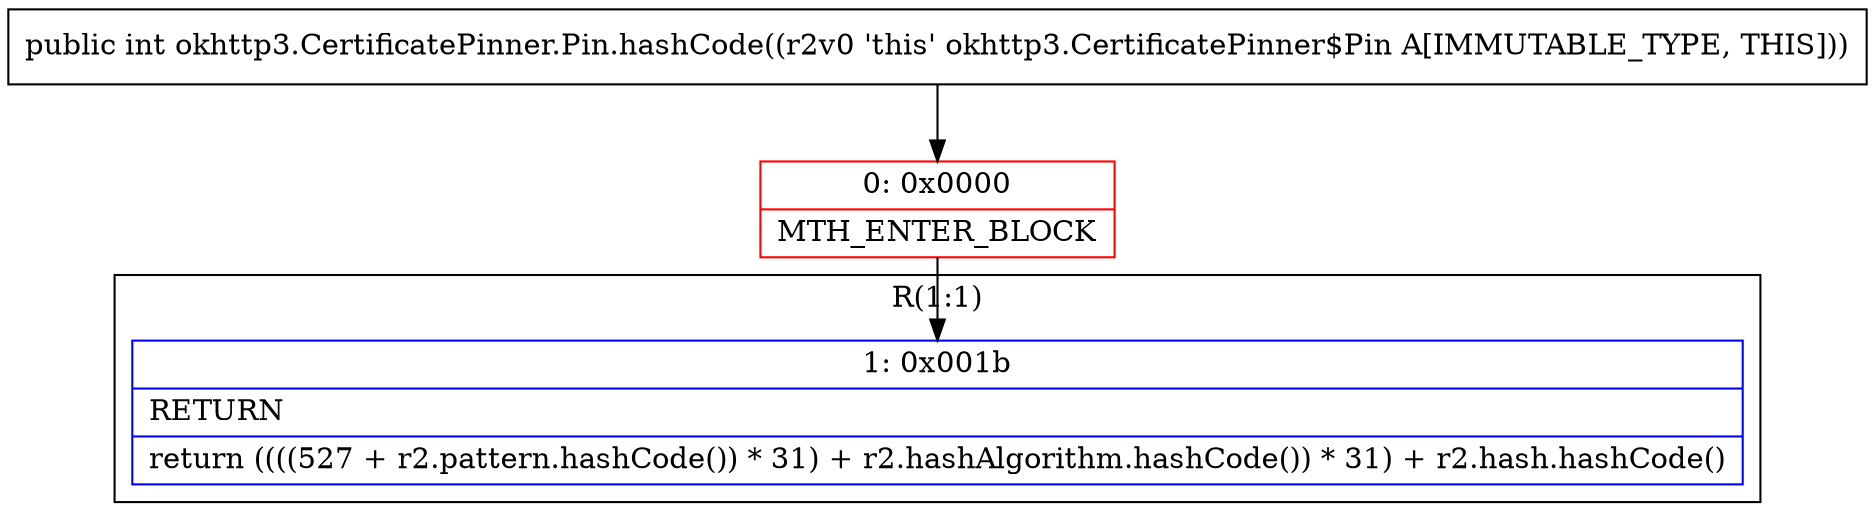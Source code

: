 digraph "CFG forokhttp3.CertificatePinner.Pin.hashCode()I" {
subgraph cluster_Region_1270030133 {
label = "R(1:1)";
node [shape=record,color=blue];
Node_1 [shape=record,label="{1\:\ 0x001b|RETURN\l|return ((((527 + r2.pattern.hashCode()) * 31) + r2.hashAlgorithm.hashCode()) * 31) + r2.hash.hashCode()\l}"];
}
Node_0 [shape=record,color=red,label="{0\:\ 0x0000|MTH_ENTER_BLOCK\l}"];
MethodNode[shape=record,label="{public int okhttp3.CertificatePinner.Pin.hashCode((r2v0 'this' okhttp3.CertificatePinner$Pin A[IMMUTABLE_TYPE, THIS])) }"];
MethodNode -> Node_0;
Node_0 -> Node_1;
}

